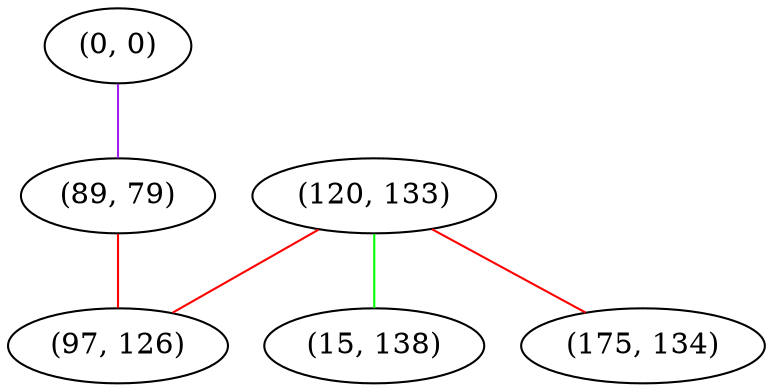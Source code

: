 graph "" {
"(0, 0)";
"(120, 133)";
"(15, 138)";
"(175, 134)";
"(89, 79)";
"(97, 126)";
"(0, 0)" -- "(89, 79)"  [color=purple, key=0, weight=4];
"(120, 133)" -- "(175, 134)"  [color=red, key=0, weight=1];
"(120, 133)" -- "(97, 126)"  [color=red, key=0, weight=1];
"(120, 133)" -- "(15, 138)"  [color=green, key=0, weight=2];
"(89, 79)" -- "(97, 126)"  [color=red, key=0, weight=1];
}
